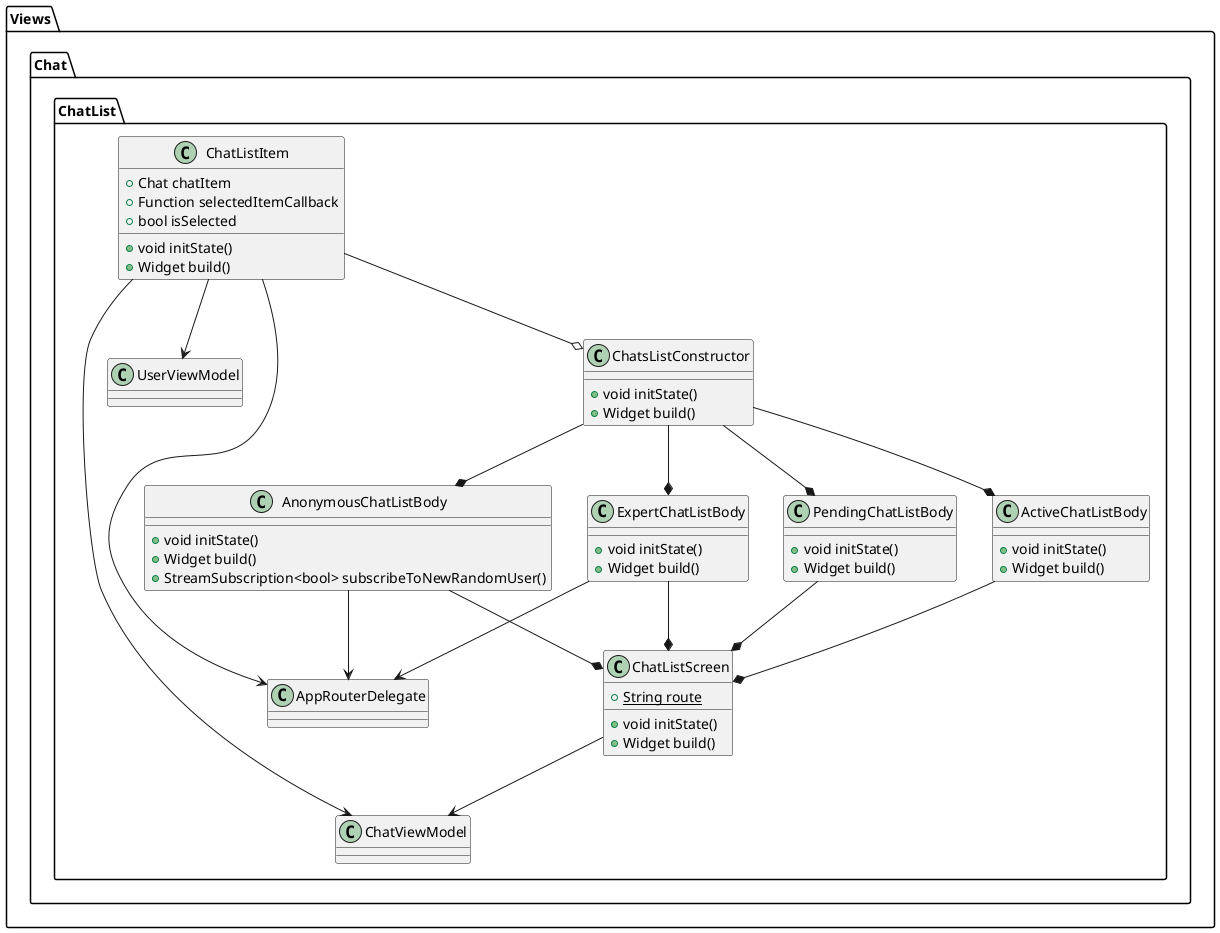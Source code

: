 @startuml ViwesUML
package Views {
    package Chat {
        package ChatList {
            class "ChatListItem" {
                +Chat chatItem
                +Function selectedItemCallback
                +bool isSelected
                +void initState()
                +Widget build()
            }
            "ChatListItem" --> "ChatViewModel"
            "ChatListItem" --> "UserViewModel"
            "ChatListItem" --> "AppRouterDelegate"
            "ChatListItem" --o "ChatsListConstructor"

            class "PendingChatListBody" {
                +void initState()
                +Widget build()
            }
            "PendingChatListBody" --* "ChatListScreen"
            
            class "ActiveChatListBody" {
                +void initState()
                +Widget build()
            }
            "ActiveChatListBody" --* "ChatListScreen"

            class "AnonymousChatListBody" {
                +void initState()
                +Widget build()
                +StreamSubscription<bool> subscribeToNewRandomUser()
            }
            "AnonymousChatListBody" --> "AppRouterDelegate"
            "AnonymousChatListBody" --* "ChatListScreen"

            class "ExpertChatListBody" {
                +void initState()
                +Widget build()
            }
            "ExpertChatListBody" --> "AppRouterDelegate"
            "ExpertChatListBody" --* "ChatListScreen"

            class "ChatListScreen" {
                {static} +String route
                +void initState()
                +Widget build()
            }
            "ChatListScreen" --> "ChatViewModel"

            class "ChatsListConstructor" {
                +void initState()
                +Widget build()
            }
            "ChatsListConstructor" --* "ActiveChatListBody"
            "ChatsListConstructor" --* "PendingChatListBody"
            "ChatsListConstructor" --* "ExpertChatListBody"
            "ChatsListConstructor" --* "AnonymousChatListBody"
        }
    }
}
@enduml